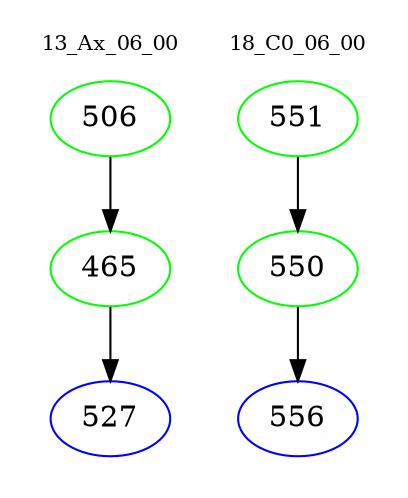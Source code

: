 digraph{
subgraph cluster_0 {
color = white
label = "13_Ax_06_00";
fontsize=10;
T0_506 [label="506", color="green"]
T0_506 -> T0_465 [color="black"]
T0_465 [label="465", color="green"]
T0_465 -> T0_527 [color="black"]
T0_527 [label="527", color="blue"]
}
subgraph cluster_1 {
color = white
label = "18_C0_06_00";
fontsize=10;
T1_551 [label="551", color="green"]
T1_551 -> T1_550 [color="black"]
T1_550 [label="550", color="green"]
T1_550 -> T1_556 [color="black"]
T1_556 [label="556", color="blue"]
}
}

